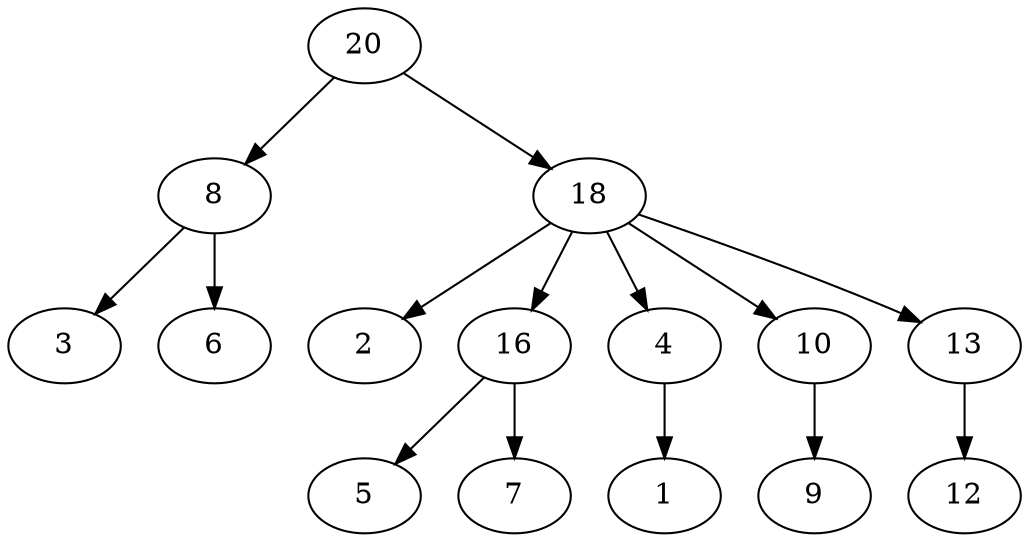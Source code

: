 digraph G {
	20 -> 8;
	20 -> 18;
	8 -> 3;
	8 -> 6;
	18 -> 2;
	18 -> 16;
	18 -> 4;
	18 -> 10;
	18 -> 13;
	4 -> 1;
	16 -> 5;
	16 -> 7;
	10 -> 9;
	13 -> 12;
}